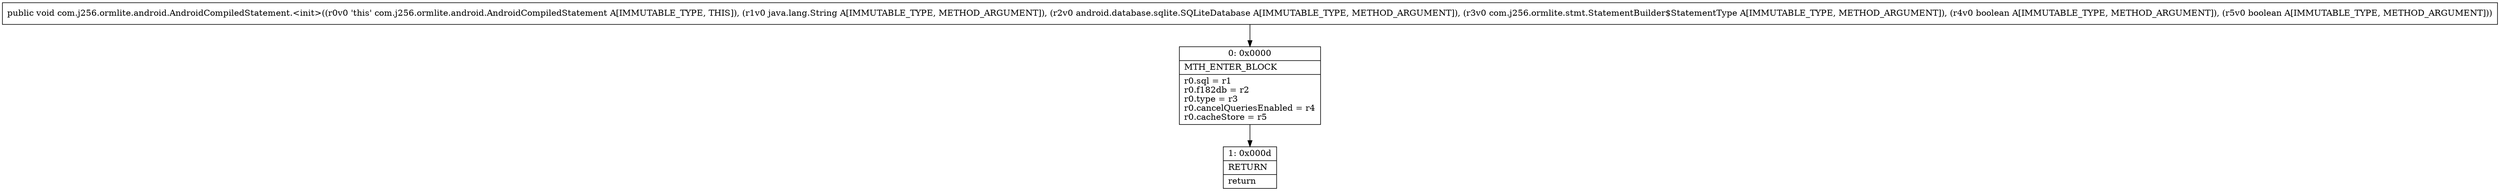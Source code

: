 digraph "CFG forcom.j256.ormlite.android.AndroidCompiledStatement.\<init\>(Ljava\/lang\/String;Landroid\/database\/sqlite\/SQLiteDatabase;Lcom\/j256\/ormlite\/stmt\/StatementBuilder$StatementType;ZZ)V" {
Node_0 [shape=record,label="{0\:\ 0x0000|MTH_ENTER_BLOCK\l|r0.sql = r1\lr0.f182db = r2\lr0.type = r3\lr0.cancelQueriesEnabled = r4\lr0.cacheStore = r5\l}"];
Node_1 [shape=record,label="{1\:\ 0x000d|RETURN\l|return\l}"];
MethodNode[shape=record,label="{public void com.j256.ormlite.android.AndroidCompiledStatement.\<init\>((r0v0 'this' com.j256.ormlite.android.AndroidCompiledStatement A[IMMUTABLE_TYPE, THIS]), (r1v0 java.lang.String A[IMMUTABLE_TYPE, METHOD_ARGUMENT]), (r2v0 android.database.sqlite.SQLiteDatabase A[IMMUTABLE_TYPE, METHOD_ARGUMENT]), (r3v0 com.j256.ormlite.stmt.StatementBuilder$StatementType A[IMMUTABLE_TYPE, METHOD_ARGUMENT]), (r4v0 boolean A[IMMUTABLE_TYPE, METHOD_ARGUMENT]), (r5v0 boolean A[IMMUTABLE_TYPE, METHOD_ARGUMENT])) }"];
MethodNode -> Node_0;
Node_0 -> Node_1;
}

